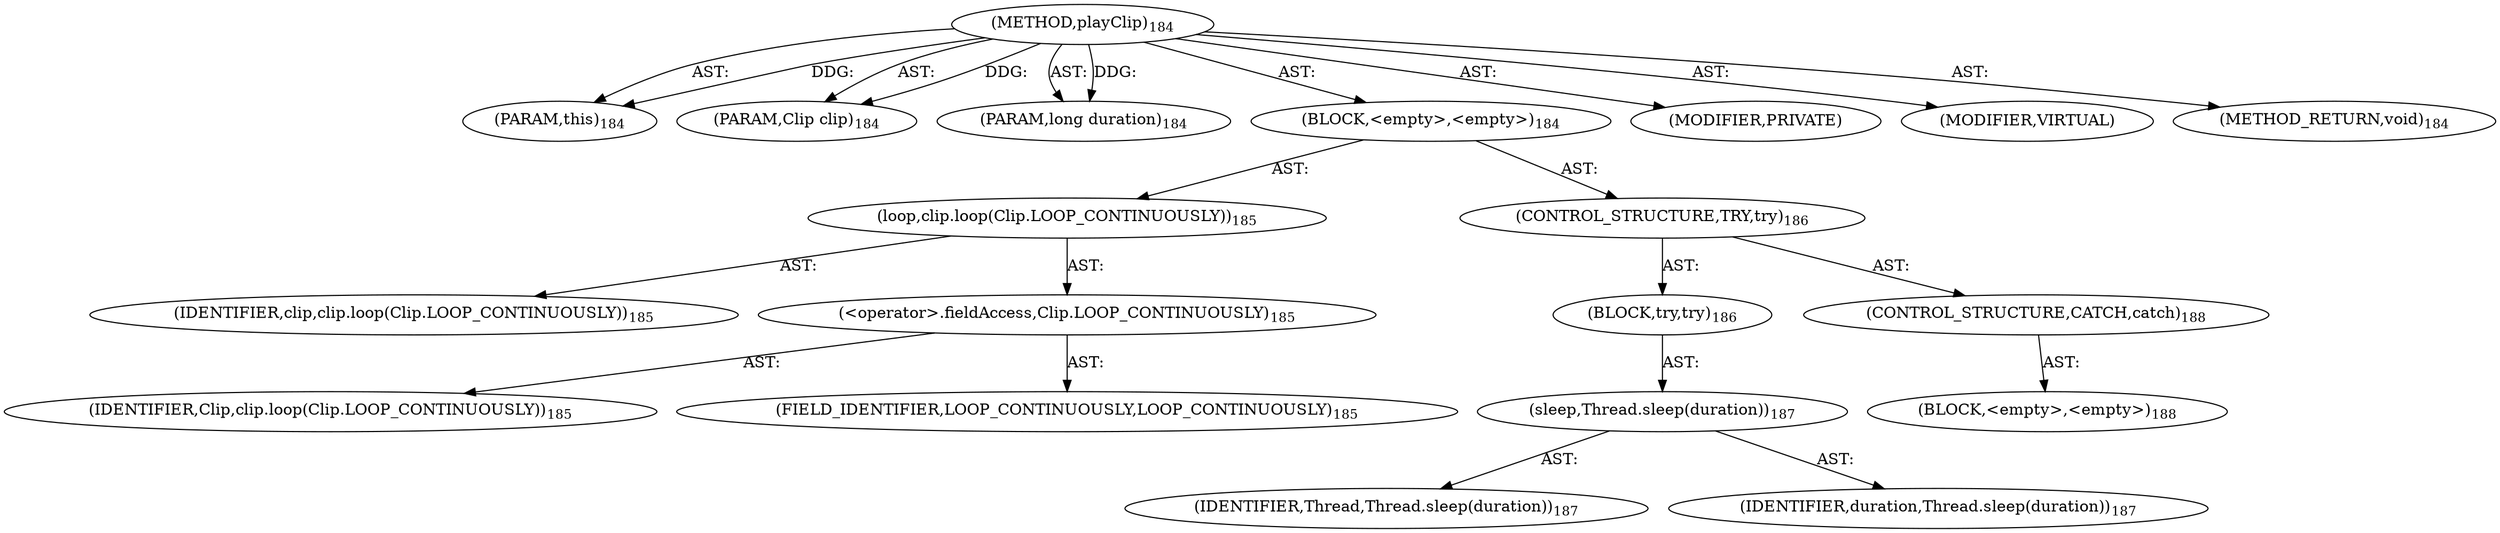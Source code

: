 digraph "playClip" {  
"111669149701" [label = <(METHOD,playClip)<SUB>184</SUB>> ]
"115964117010" [label = <(PARAM,this)<SUB>184</SUB>> ]
"115964117011" [label = <(PARAM,Clip clip)<SUB>184</SUB>> ]
"115964117012" [label = <(PARAM,long duration)<SUB>184</SUB>> ]
"25769803792" [label = <(BLOCK,&lt;empty&gt;,&lt;empty&gt;)<SUB>184</SUB>> ]
"30064771130" [label = <(loop,clip.loop(Clip.LOOP_CONTINUOUSLY))<SUB>185</SUB>> ]
"68719476795" [label = <(IDENTIFIER,clip,clip.loop(Clip.LOOP_CONTINUOUSLY))<SUB>185</SUB>> ]
"30064771131" [label = <(&lt;operator&gt;.fieldAccess,Clip.LOOP_CONTINUOUSLY)<SUB>185</SUB>> ]
"68719476796" [label = <(IDENTIFIER,Clip,clip.loop(Clip.LOOP_CONTINUOUSLY))<SUB>185</SUB>> ]
"55834574862" [label = <(FIELD_IDENTIFIER,LOOP_CONTINUOUSLY,LOOP_CONTINUOUSLY)<SUB>185</SUB>> ]
"47244640267" [label = <(CONTROL_STRUCTURE,TRY,try)<SUB>186</SUB>> ]
"25769803793" [label = <(BLOCK,try,try)<SUB>186</SUB>> ]
"30064771132" [label = <(sleep,Thread.sleep(duration))<SUB>187</SUB>> ]
"68719476797" [label = <(IDENTIFIER,Thread,Thread.sleep(duration))<SUB>187</SUB>> ]
"68719476798" [label = <(IDENTIFIER,duration,Thread.sleep(duration))<SUB>187</SUB>> ]
"47244640268" [label = <(CONTROL_STRUCTURE,CATCH,catch)<SUB>188</SUB>> ]
"25769803794" [label = <(BLOCK,&lt;empty&gt;,&lt;empty&gt;)<SUB>188</SUB>> ]
"133143986192" [label = <(MODIFIER,PRIVATE)> ]
"133143986193" [label = <(MODIFIER,VIRTUAL)> ]
"128849018885" [label = <(METHOD_RETURN,void)<SUB>184</SUB>> ]
  "111669149701" -> "115964117010"  [ label = "AST: "] 
  "111669149701" -> "115964117011"  [ label = "AST: "] 
  "111669149701" -> "115964117012"  [ label = "AST: "] 
  "111669149701" -> "25769803792"  [ label = "AST: "] 
  "111669149701" -> "133143986192"  [ label = "AST: "] 
  "111669149701" -> "133143986193"  [ label = "AST: "] 
  "111669149701" -> "128849018885"  [ label = "AST: "] 
  "25769803792" -> "30064771130"  [ label = "AST: "] 
  "25769803792" -> "47244640267"  [ label = "AST: "] 
  "30064771130" -> "68719476795"  [ label = "AST: "] 
  "30064771130" -> "30064771131"  [ label = "AST: "] 
  "30064771131" -> "68719476796"  [ label = "AST: "] 
  "30064771131" -> "55834574862"  [ label = "AST: "] 
  "47244640267" -> "25769803793"  [ label = "AST: "] 
  "47244640267" -> "47244640268"  [ label = "AST: "] 
  "25769803793" -> "30064771132"  [ label = "AST: "] 
  "30064771132" -> "68719476797"  [ label = "AST: "] 
  "30064771132" -> "68719476798"  [ label = "AST: "] 
  "47244640268" -> "25769803794"  [ label = "AST: "] 
  "111669149701" -> "115964117010"  [ label = "DDG: "] 
  "111669149701" -> "115964117011"  [ label = "DDG: "] 
  "111669149701" -> "115964117012"  [ label = "DDG: "] 
}
